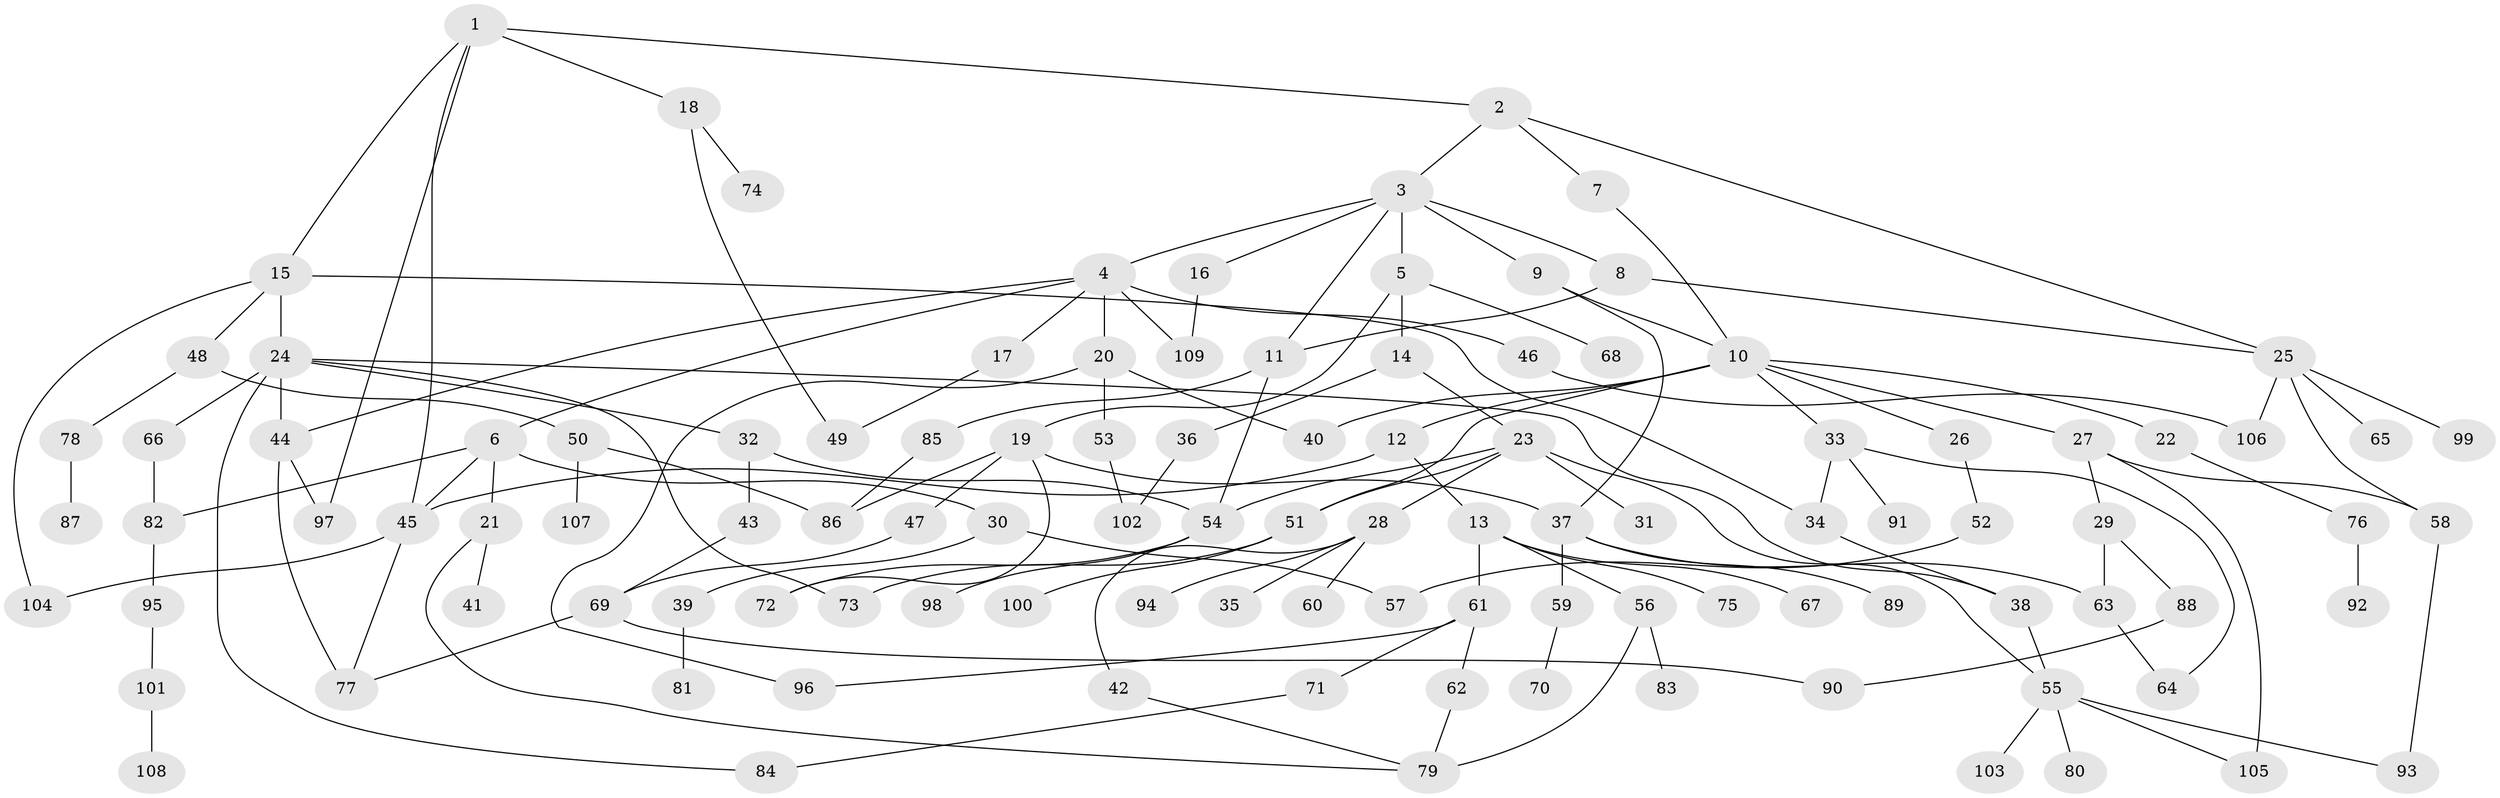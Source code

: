 // coarse degree distribution, {6: 0.05454545454545454, 5: 0.09090909090909091, 3: 0.2727272727272727, 9: 0.01818181818181818, 4: 0.16363636363636364, 7: 0.01818181818181818, 2: 0.18181818181818182, 8: 0.01818181818181818, 1: 0.18181818181818182}
// Generated by graph-tools (version 1.1) at 2025/48/03/04/25 22:48:47]
// undirected, 109 vertices, 148 edges
graph export_dot {
  node [color=gray90,style=filled];
  1;
  2;
  3;
  4;
  5;
  6;
  7;
  8;
  9;
  10;
  11;
  12;
  13;
  14;
  15;
  16;
  17;
  18;
  19;
  20;
  21;
  22;
  23;
  24;
  25;
  26;
  27;
  28;
  29;
  30;
  31;
  32;
  33;
  34;
  35;
  36;
  37;
  38;
  39;
  40;
  41;
  42;
  43;
  44;
  45;
  46;
  47;
  48;
  49;
  50;
  51;
  52;
  53;
  54;
  55;
  56;
  57;
  58;
  59;
  60;
  61;
  62;
  63;
  64;
  65;
  66;
  67;
  68;
  69;
  70;
  71;
  72;
  73;
  74;
  75;
  76;
  77;
  78;
  79;
  80;
  81;
  82;
  83;
  84;
  85;
  86;
  87;
  88;
  89;
  90;
  91;
  92;
  93;
  94;
  95;
  96;
  97;
  98;
  99;
  100;
  101;
  102;
  103;
  104;
  105;
  106;
  107;
  108;
  109;
  1 -- 2;
  1 -- 15;
  1 -- 18;
  1 -- 45;
  1 -- 97;
  2 -- 3;
  2 -- 7;
  2 -- 25;
  3 -- 4;
  3 -- 5;
  3 -- 8;
  3 -- 9;
  3 -- 16;
  3 -- 11;
  4 -- 6;
  4 -- 17;
  4 -- 20;
  4 -- 44;
  4 -- 46;
  4 -- 109;
  5 -- 14;
  5 -- 19;
  5 -- 68;
  6 -- 21;
  6 -- 30;
  6 -- 82;
  6 -- 45;
  7 -- 10;
  8 -- 11;
  8 -- 25;
  9 -- 37;
  9 -- 10;
  10 -- 12;
  10 -- 22;
  10 -- 26;
  10 -- 27;
  10 -- 33;
  10 -- 40;
  10 -- 51;
  11 -- 85;
  11 -- 54;
  12 -- 13;
  12 -- 45;
  13 -- 56;
  13 -- 61;
  13 -- 67;
  13 -- 75;
  14 -- 23;
  14 -- 36;
  15 -- 24;
  15 -- 34;
  15 -- 48;
  15 -- 104;
  16 -- 109;
  17 -- 49;
  18 -- 49;
  18 -- 74;
  19 -- 37;
  19 -- 47;
  19 -- 72;
  19 -- 86;
  20 -- 53;
  20 -- 96;
  20 -- 40;
  21 -- 41;
  21 -- 79;
  22 -- 76;
  23 -- 28;
  23 -- 31;
  23 -- 54;
  23 -- 55;
  23 -- 51;
  24 -- 32;
  24 -- 66;
  24 -- 84;
  24 -- 73;
  24 -- 44;
  24 -- 38;
  25 -- 58;
  25 -- 65;
  25 -- 99;
  25 -- 106;
  26 -- 52;
  27 -- 29;
  27 -- 105;
  27 -- 58;
  28 -- 35;
  28 -- 42;
  28 -- 60;
  28 -- 94;
  29 -- 63;
  29 -- 88;
  30 -- 39;
  30 -- 57;
  32 -- 43;
  32 -- 54;
  33 -- 91;
  33 -- 34;
  33 -- 64;
  34 -- 38;
  36 -- 102;
  37 -- 59;
  37 -- 89;
  37 -- 63;
  38 -- 55;
  39 -- 81;
  42 -- 79;
  43 -- 69;
  44 -- 77;
  44 -- 97;
  45 -- 104;
  45 -- 77;
  46 -- 106;
  47 -- 69;
  48 -- 50;
  48 -- 78;
  50 -- 107;
  50 -- 86;
  51 -- 73;
  51 -- 100;
  52 -- 57;
  53 -- 102;
  54 -- 98;
  54 -- 72;
  55 -- 80;
  55 -- 93;
  55 -- 103;
  55 -- 105;
  56 -- 79;
  56 -- 83;
  58 -- 93;
  59 -- 70;
  61 -- 62;
  61 -- 71;
  61 -- 96;
  62 -- 79;
  63 -- 64;
  66 -- 82;
  69 -- 77;
  69 -- 90;
  71 -- 84;
  76 -- 92;
  78 -- 87;
  82 -- 95;
  85 -- 86;
  88 -- 90;
  95 -- 101;
  101 -- 108;
}
